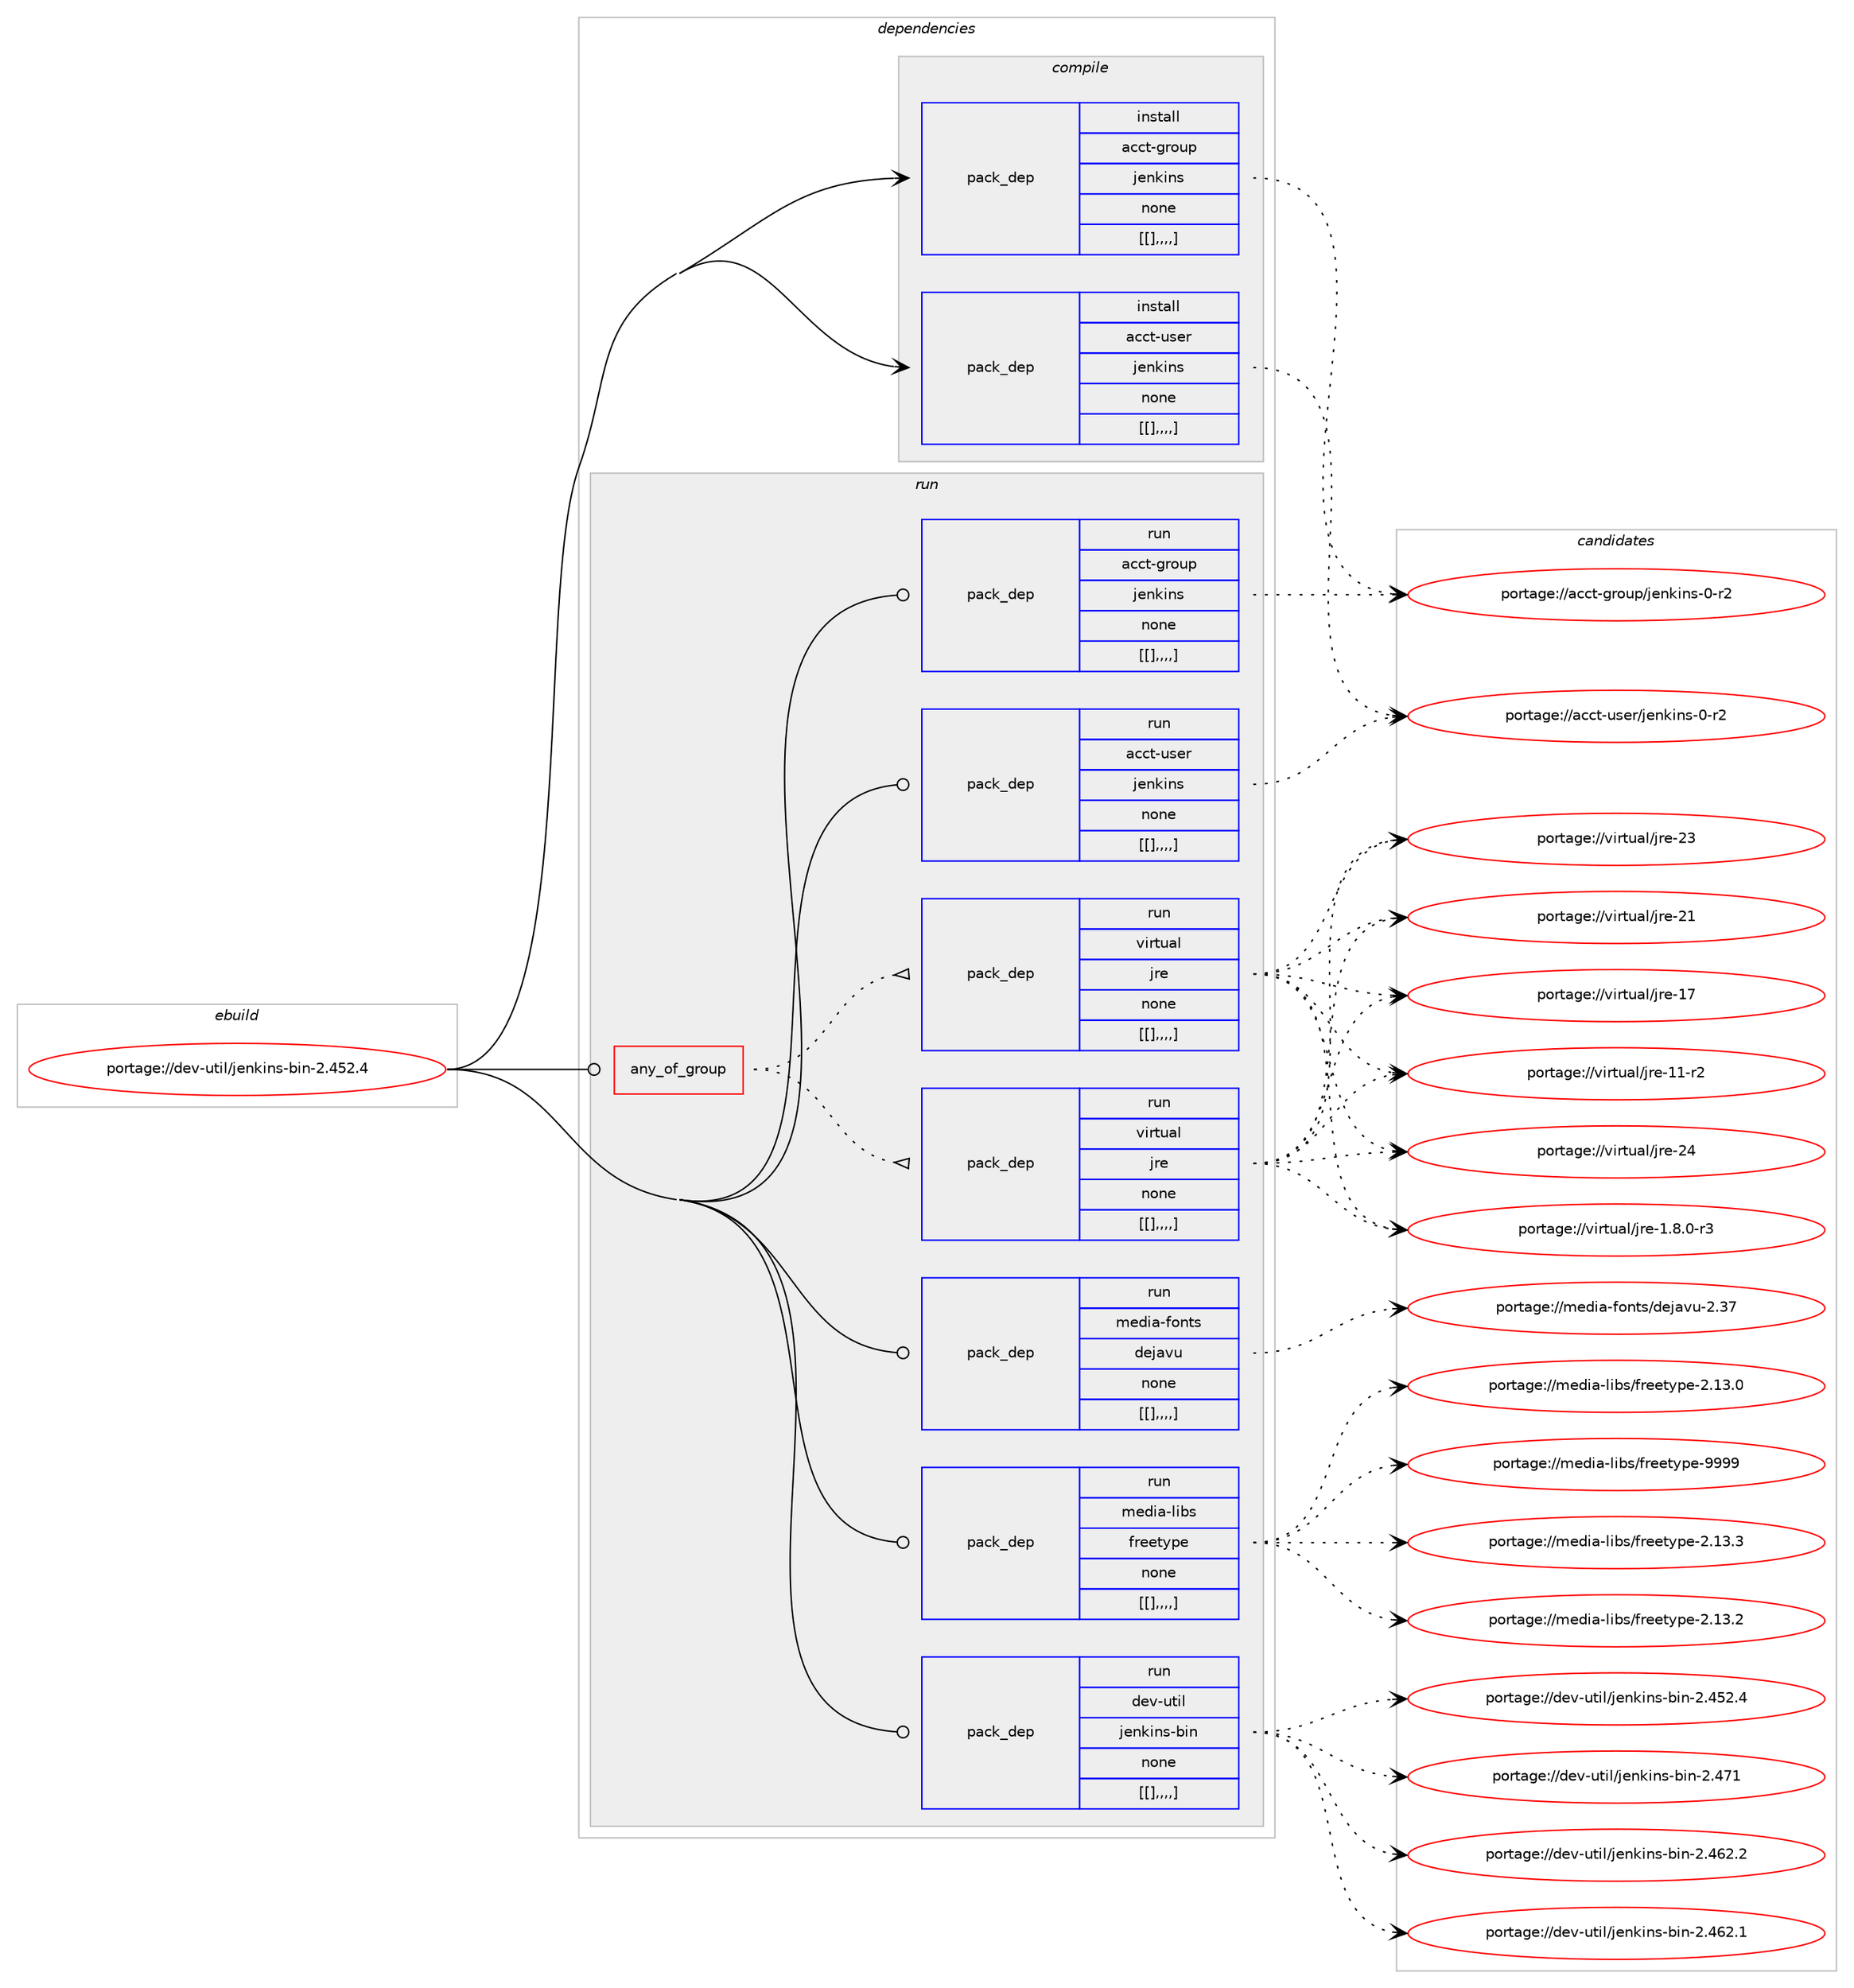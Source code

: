 digraph prolog {

# *************
# Graph options
# *************

newrank=true;
concentrate=true;
compound=true;
graph [rankdir=LR,fontname=Helvetica,fontsize=10,ranksep=1.5];#, ranksep=2.5, nodesep=0.2];
edge  [arrowhead=vee];
node  [fontname=Helvetica,fontsize=10];

# **********
# The ebuild
# **********

subgraph cluster_leftcol {
color=gray;
label=<<i>ebuild</i>>;
id [label="portage://dev-util/jenkins-bin-2.452.4", color=red, width=4, href="../dev-util/jenkins-bin-2.452.4.svg"];
}

# ****************
# The dependencies
# ****************

subgraph cluster_midcol {
color=gray;
label=<<i>dependencies</i>>;
subgraph cluster_compile {
fillcolor="#eeeeee";
style=filled;
label=<<i>compile</i>>;
subgraph pack156154 {
dependency220951 [label=<<TABLE BORDER="0" CELLBORDER="1" CELLSPACING="0" CELLPADDING="4" WIDTH="220"><TR><TD ROWSPAN="6" CELLPADDING="30">pack_dep</TD></TR><TR><TD WIDTH="110">install</TD></TR><TR><TD>acct-group</TD></TR><TR><TD>jenkins</TD></TR><TR><TD>none</TD></TR><TR><TD>[[],,,,]</TD></TR></TABLE>>, shape=none, color=blue];
}
id:e -> dependency220951:w [weight=20,style="solid",arrowhead="vee"];
subgraph pack156155 {
dependency220952 [label=<<TABLE BORDER="0" CELLBORDER="1" CELLSPACING="0" CELLPADDING="4" WIDTH="220"><TR><TD ROWSPAN="6" CELLPADDING="30">pack_dep</TD></TR><TR><TD WIDTH="110">install</TD></TR><TR><TD>acct-user</TD></TR><TR><TD>jenkins</TD></TR><TR><TD>none</TD></TR><TR><TD>[[],,,,]</TD></TR></TABLE>>, shape=none, color=blue];
}
id:e -> dependency220952:w [weight=20,style="solid",arrowhead="vee"];
}
subgraph cluster_compileandrun {
fillcolor="#eeeeee";
style=filled;
label=<<i>compile and run</i>>;
}
subgraph cluster_run {
fillcolor="#eeeeee";
style=filled;
label=<<i>run</i>>;
subgraph any1264 {
dependency220953 [label=<<TABLE BORDER="0" CELLBORDER="1" CELLSPACING="0" CELLPADDING="4"><TR><TD CELLPADDING="10">any_of_group</TD></TR></TABLE>>, shape=none, color=red];subgraph pack156156 {
dependency220954 [label=<<TABLE BORDER="0" CELLBORDER="1" CELLSPACING="0" CELLPADDING="4" WIDTH="220"><TR><TD ROWSPAN="6" CELLPADDING="30">pack_dep</TD></TR><TR><TD WIDTH="110">run</TD></TR><TR><TD>virtual</TD></TR><TR><TD>jre</TD></TR><TR><TD>none</TD></TR><TR><TD>[[],,,,]</TD></TR></TABLE>>, shape=none, color=blue];
}
dependency220953:e -> dependency220954:w [weight=20,style="dotted",arrowhead="oinv"];
subgraph pack156157 {
dependency220955 [label=<<TABLE BORDER="0" CELLBORDER="1" CELLSPACING="0" CELLPADDING="4" WIDTH="220"><TR><TD ROWSPAN="6" CELLPADDING="30">pack_dep</TD></TR><TR><TD WIDTH="110">run</TD></TR><TR><TD>virtual</TD></TR><TR><TD>jre</TD></TR><TR><TD>none</TD></TR><TR><TD>[[],,,,]</TD></TR></TABLE>>, shape=none, color=blue];
}
dependency220953:e -> dependency220955:w [weight=20,style="dotted",arrowhead="oinv"];
}
id:e -> dependency220953:w [weight=20,style="solid",arrowhead="odot"];
subgraph pack156158 {
dependency220956 [label=<<TABLE BORDER="0" CELLBORDER="1" CELLSPACING="0" CELLPADDING="4" WIDTH="220"><TR><TD ROWSPAN="6" CELLPADDING="30">pack_dep</TD></TR><TR><TD WIDTH="110">run</TD></TR><TR><TD>acct-group</TD></TR><TR><TD>jenkins</TD></TR><TR><TD>none</TD></TR><TR><TD>[[],,,,]</TD></TR></TABLE>>, shape=none, color=blue];
}
id:e -> dependency220956:w [weight=20,style="solid",arrowhead="odot"];
subgraph pack156159 {
dependency220957 [label=<<TABLE BORDER="0" CELLBORDER="1" CELLSPACING="0" CELLPADDING="4" WIDTH="220"><TR><TD ROWSPAN="6" CELLPADDING="30">pack_dep</TD></TR><TR><TD WIDTH="110">run</TD></TR><TR><TD>acct-user</TD></TR><TR><TD>jenkins</TD></TR><TR><TD>none</TD></TR><TR><TD>[[],,,,]</TD></TR></TABLE>>, shape=none, color=blue];
}
id:e -> dependency220957:w [weight=20,style="solid",arrowhead="odot"];
subgraph pack156160 {
dependency220958 [label=<<TABLE BORDER="0" CELLBORDER="1" CELLSPACING="0" CELLPADDING="4" WIDTH="220"><TR><TD ROWSPAN="6" CELLPADDING="30">pack_dep</TD></TR><TR><TD WIDTH="110">run</TD></TR><TR><TD>media-fonts</TD></TR><TR><TD>dejavu</TD></TR><TR><TD>none</TD></TR><TR><TD>[[],,,,]</TD></TR></TABLE>>, shape=none, color=blue];
}
id:e -> dependency220958:w [weight=20,style="solid",arrowhead="odot"];
subgraph pack156161 {
dependency220959 [label=<<TABLE BORDER="0" CELLBORDER="1" CELLSPACING="0" CELLPADDING="4" WIDTH="220"><TR><TD ROWSPAN="6" CELLPADDING="30">pack_dep</TD></TR><TR><TD WIDTH="110">run</TD></TR><TR><TD>media-libs</TD></TR><TR><TD>freetype</TD></TR><TR><TD>none</TD></TR><TR><TD>[[],,,,]</TD></TR></TABLE>>, shape=none, color=blue];
}
id:e -> dependency220959:w [weight=20,style="solid",arrowhead="odot"];
subgraph pack156162 {
dependency220960 [label=<<TABLE BORDER="0" CELLBORDER="1" CELLSPACING="0" CELLPADDING="4" WIDTH="220"><TR><TD ROWSPAN="6" CELLPADDING="30">pack_dep</TD></TR><TR><TD WIDTH="110">run</TD></TR><TR><TD>dev-util</TD></TR><TR><TD>jenkins-bin</TD></TR><TR><TD>none</TD></TR><TR><TD>[[],,,,]</TD></TR></TABLE>>, shape=none, color=blue];
}
id:e -> dependency220960:w [weight=20,style="solid",arrowhead="odot"];
}
}

# **************
# The candidates
# **************

subgraph cluster_choices {
rank=same;
color=gray;
label=<<i>candidates</i>>;

subgraph choice156154 {
color=black;
nodesep=1;
choice979999116451031141111171124710610111010710511011545484511450 [label="portage://acct-group/jenkins-0-r2", color=red, width=4,href="../acct-group/jenkins-0-r2.svg"];
dependency220951:e -> choice979999116451031141111171124710610111010710511011545484511450:w [style=dotted,weight="100"];
}
subgraph choice156155 {
color=black;
nodesep=1;
choice979999116451171151011144710610111010710511011545484511450 [label="portage://acct-user/jenkins-0-r2", color=red, width=4,href="../acct-user/jenkins-0-r2.svg"];
dependency220952:e -> choice979999116451171151011144710610111010710511011545484511450:w [style=dotted,weight="100"];
}
subgraph choice156156 {
color=black;
nodesep=1;
choice1181051141161179710847106114101455052 [label="portage://virtual/jre-24", color=red, width=4,href="../virtual/jre-24.svg"];
choice1181051141161179710847106114101455051 [label="portage://virtual/jre-23", color=red, width=4,href="../virtual/jre-23.svg"];
choice1181051141161179710847106114101455049 [label="portage://virtual/jre-21", color=red, width=4,href="../virtual/jre-21.svg"];
choice1181051141161179710847106114101454955 [label="portage://virtual/jre-17", color=red, width=4,href="../virtual/jre-17.svg"];
choice11810511411611797108471061141014549494511450 [label="portage://virtual/jre-11-r2", color=red, width=4,href="../virtual/jre-11-r2.svg"];
choice11810511411611797108471061141014549465646484511451 [label="portage://virtual/jre-1.8.0-r3", color=red, width=4,href="../virtual/jre-1.8.0-r3.svg"];
dependency220954:e -> choice1181051141161179710847106114101455052:w [style=dotted,weight="100"];
dependency220954:e -> choice1181051141161179710847106114101455051:w [style=dotted,weight="100"];
dependency220954:e -> choice1181051141161179710847106114101455049:w [style=dotted,weight="100"];
dependency220954:e -> choice1181051141161179710847106114101454955:w [style=dotted,weight="100"];
dependency220954:e -> choice11810511411611797108471061141014549494511450:w [style=dotted,weight="100"];
dependency220954:e -> choice11810511411611797108471061141014549465646484511451:w [style=dotted,weight="100"];
}
subgraph choice156157 {
color=black;
nodesep=1;
choice1181051141161179710847106114101455052 [label="portage://virtual/jre-24", color=red, width=4,href="../virtual/jre-24.svg"];
choice1181051141161179710847106114101455051 [label="portage://virtual/jre-23", color=red, width=4,href="../virtual/jre-23.svg"];
choice1181051141161179710847106114101455049 [label="portage://virtual/jre-21", color=red, width=4,href="../virtual/jre-21.svg"];
choice1181051141161179710847106114101454955 [label="portage://virtual/jre-17", color=red, width=4,href="../virtual/jre-17.svg"];
choice11810511411611797108471061141014549494511450 [label="portage://virtual/jre-11-r2", color=red, width=4,href="../virtual/jre-11-r2.svg"];
choice11810511411611797108471061141014549465646484511451 [label="portage://virtual/jre-1.8.0-r3", color=red, width=4,href="../virtual/jre-1.8.0-r3.svg"];
dependency220955:e -> choice1181051141161179710847106114101455052:w [style=dotted,weight="100"];
dependency220955:e -> choice1181051141161179710847106114101455051:w [style=dotted,weight="100"];
dependency220955:e -> choice1181051141161179710847106114101455049:w [style=dotted,weight="100"];
dependency220955:e -> choice1181051141161179710847106114101454955:w [style=dotted,weight="100"];
dependency220955:e -> choice11810511411611797108471061141014549494511450:w [style=dotted,weight="100"];
dependency220955:e -> choice11810511411611797108471061141014549465646484511451:w [style=dotted,weight="100"];
}
subgraph choice156158 {
color=black;
nodesep=1;
choice979999116451031141111171124710610111010710511011545484511450 [label="portage://acct-group/jenkins-0-r2", color=red, width=4,href="../acct-group/jenkins-0-r2.svg"];
dependency220956:e -> choice979999116451031141111171124710610111010710511011545484511450:w [style=dotted,weight="100"];
}
subgraph choice156159 {
color=black;
nodesep=1;
choice979999116451171151011144710610111010710511011545484511450 [label="portage://acct-user/jenkins-0-r2", color=red, width=4,href="../acct-user/jenkins-0-r2.svg"];
dependency220957:e -> choice979999116451171151011144710610111010710511011545484511450:w [style=dotted,weight="100"];
}
subgraph choice156160 {
color=black;
nodesep=1;
choice109101100105974510211111011611547100101106971181174550465155 [label="portage://media-fonts/dejavu-2.37", color=red, width=4,href="../media-fonts/dejavu-2.37.svg"];
dependency220958:e -> choice109101100105974510211111011611547100101106971181174550465155:w [style=dotted,weight="100"];
}
subgraph choice156161 {
color=black;
nodesep=1;
choice109101100105974510810598115471021141011011161211121014557575757 [label="portage://media-libs/freetype-9999", color=red, width=4,href="../media-libs/freetype-9999.svg"];
choice1091011001059745108105981154710211410110111612111210145504649514651 [label="portage://media-libs/freetype-2.13.3", color=red, width=4,href="../media-libs/freetype-2.13.3.svg"];
choice1091011001059745108105981154710211410110111612111210145504649514650 [label="portage://media-libs/freetype-2.13.2", color=red, width=4,href="../media-libs/freetype-2.13.2.svg"];
choice1091011001059745108105981154710211410110111612111210145504649514648 [label="portage://media-libs/freetype-2.13.0", color=red, width=4,href="../media-libs/freetype-2.13.0.svg"];
dependency220959:e -> choice109101100105974510810598115471021141011011161211121014557575757:w [style=dotted,weight="100"];
dependency220959:e -> choice1091011001059745108105981154710211410110111612111210145504649514651:w [style=dotted,weight="100"];
dependency220959:e -> choice1091011001059745108105981154710211410110111612111210145504649514650:w [style=dotted,weight="100"];
dependency220959:e -> choice1091011001059745108105981154710211410110111612111210145504649514648:w [style=dotted,weight="100"];
}
subgraph choice156162 {
color=black;
nodesep=1;
choice10010111845117116105108471061011101071051101154598105110455046525549 [label="portage://dev-util/jenkins-bin-2.471", color=red, width=4,href="../dev-util/jenkins-bin-2.471.svg"];
choice100101118451171161051084710610111010710511011545981051104550465254504650 [label="portage://dev-util/jenkins-bin-2.462.2", color=red, width=4,href="../dev-util/jenkins-bin-2.462.2.svg"];
choice100101118451171161051084710610111010710511011545981051104550465254504649 [label="portage://dev-util/jenkins-bin-2.462.1", color=red, width=4,href="../dev-util/jenkins-bin-2.462.1.svg"];
choice100101118451171161051084710610111010710511011545981051104550465253504652 [label="portage://dev-util/jenkins-bin-2.452.4", color=red, width=4,href="../dev-util/jenkins-bin-2.452.4.svg"];
dependency220960:e -> choice10010111845117116105108471061011101071051101154598105110455046525549:w [style=dotted,weight="100"];
dependency220960:e -> choice100101118451171161051084710610111010710511011545981051104550465254504650:w [style=dotted,weight="100"];
dependency220960:e -> choice100101118451171161051084710610111010710511011545981051104550465254504649:w [style=dotted,weight="100"];
dependency220960:e -> choice100101118451171161051084710610111010710511011545981051104550465253504652:w [style=dotted,weight="100"];
}
}

}
